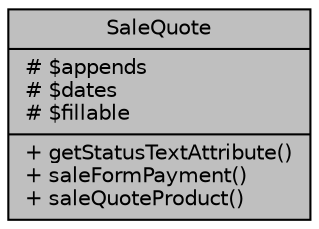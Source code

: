 digraph "SaleQuote"
{
 // LATEX_PDF_SIZE
  bgcolor="transparent";
  edge [fontname="Helvetica",fontsize="10",labelfontname="Helvetica",labelfontsize="10"];
  node [fontname="Helvetica",fontsize="10",shape=record];
  Node1 [label="{SaleQuote\n|# $appends\l# $dates\l# $fillable\l|+ getStatusTextAttribute()\l+ saleFormPayment()\l+ saleQuoteProduct()\l}",height=0.2,width=0.4,color="black", fillcolor="grey75", style="filled", fontcolor="black",tooltip="Modelo para la gestion de cotizaciones en comercializacion."];
}
